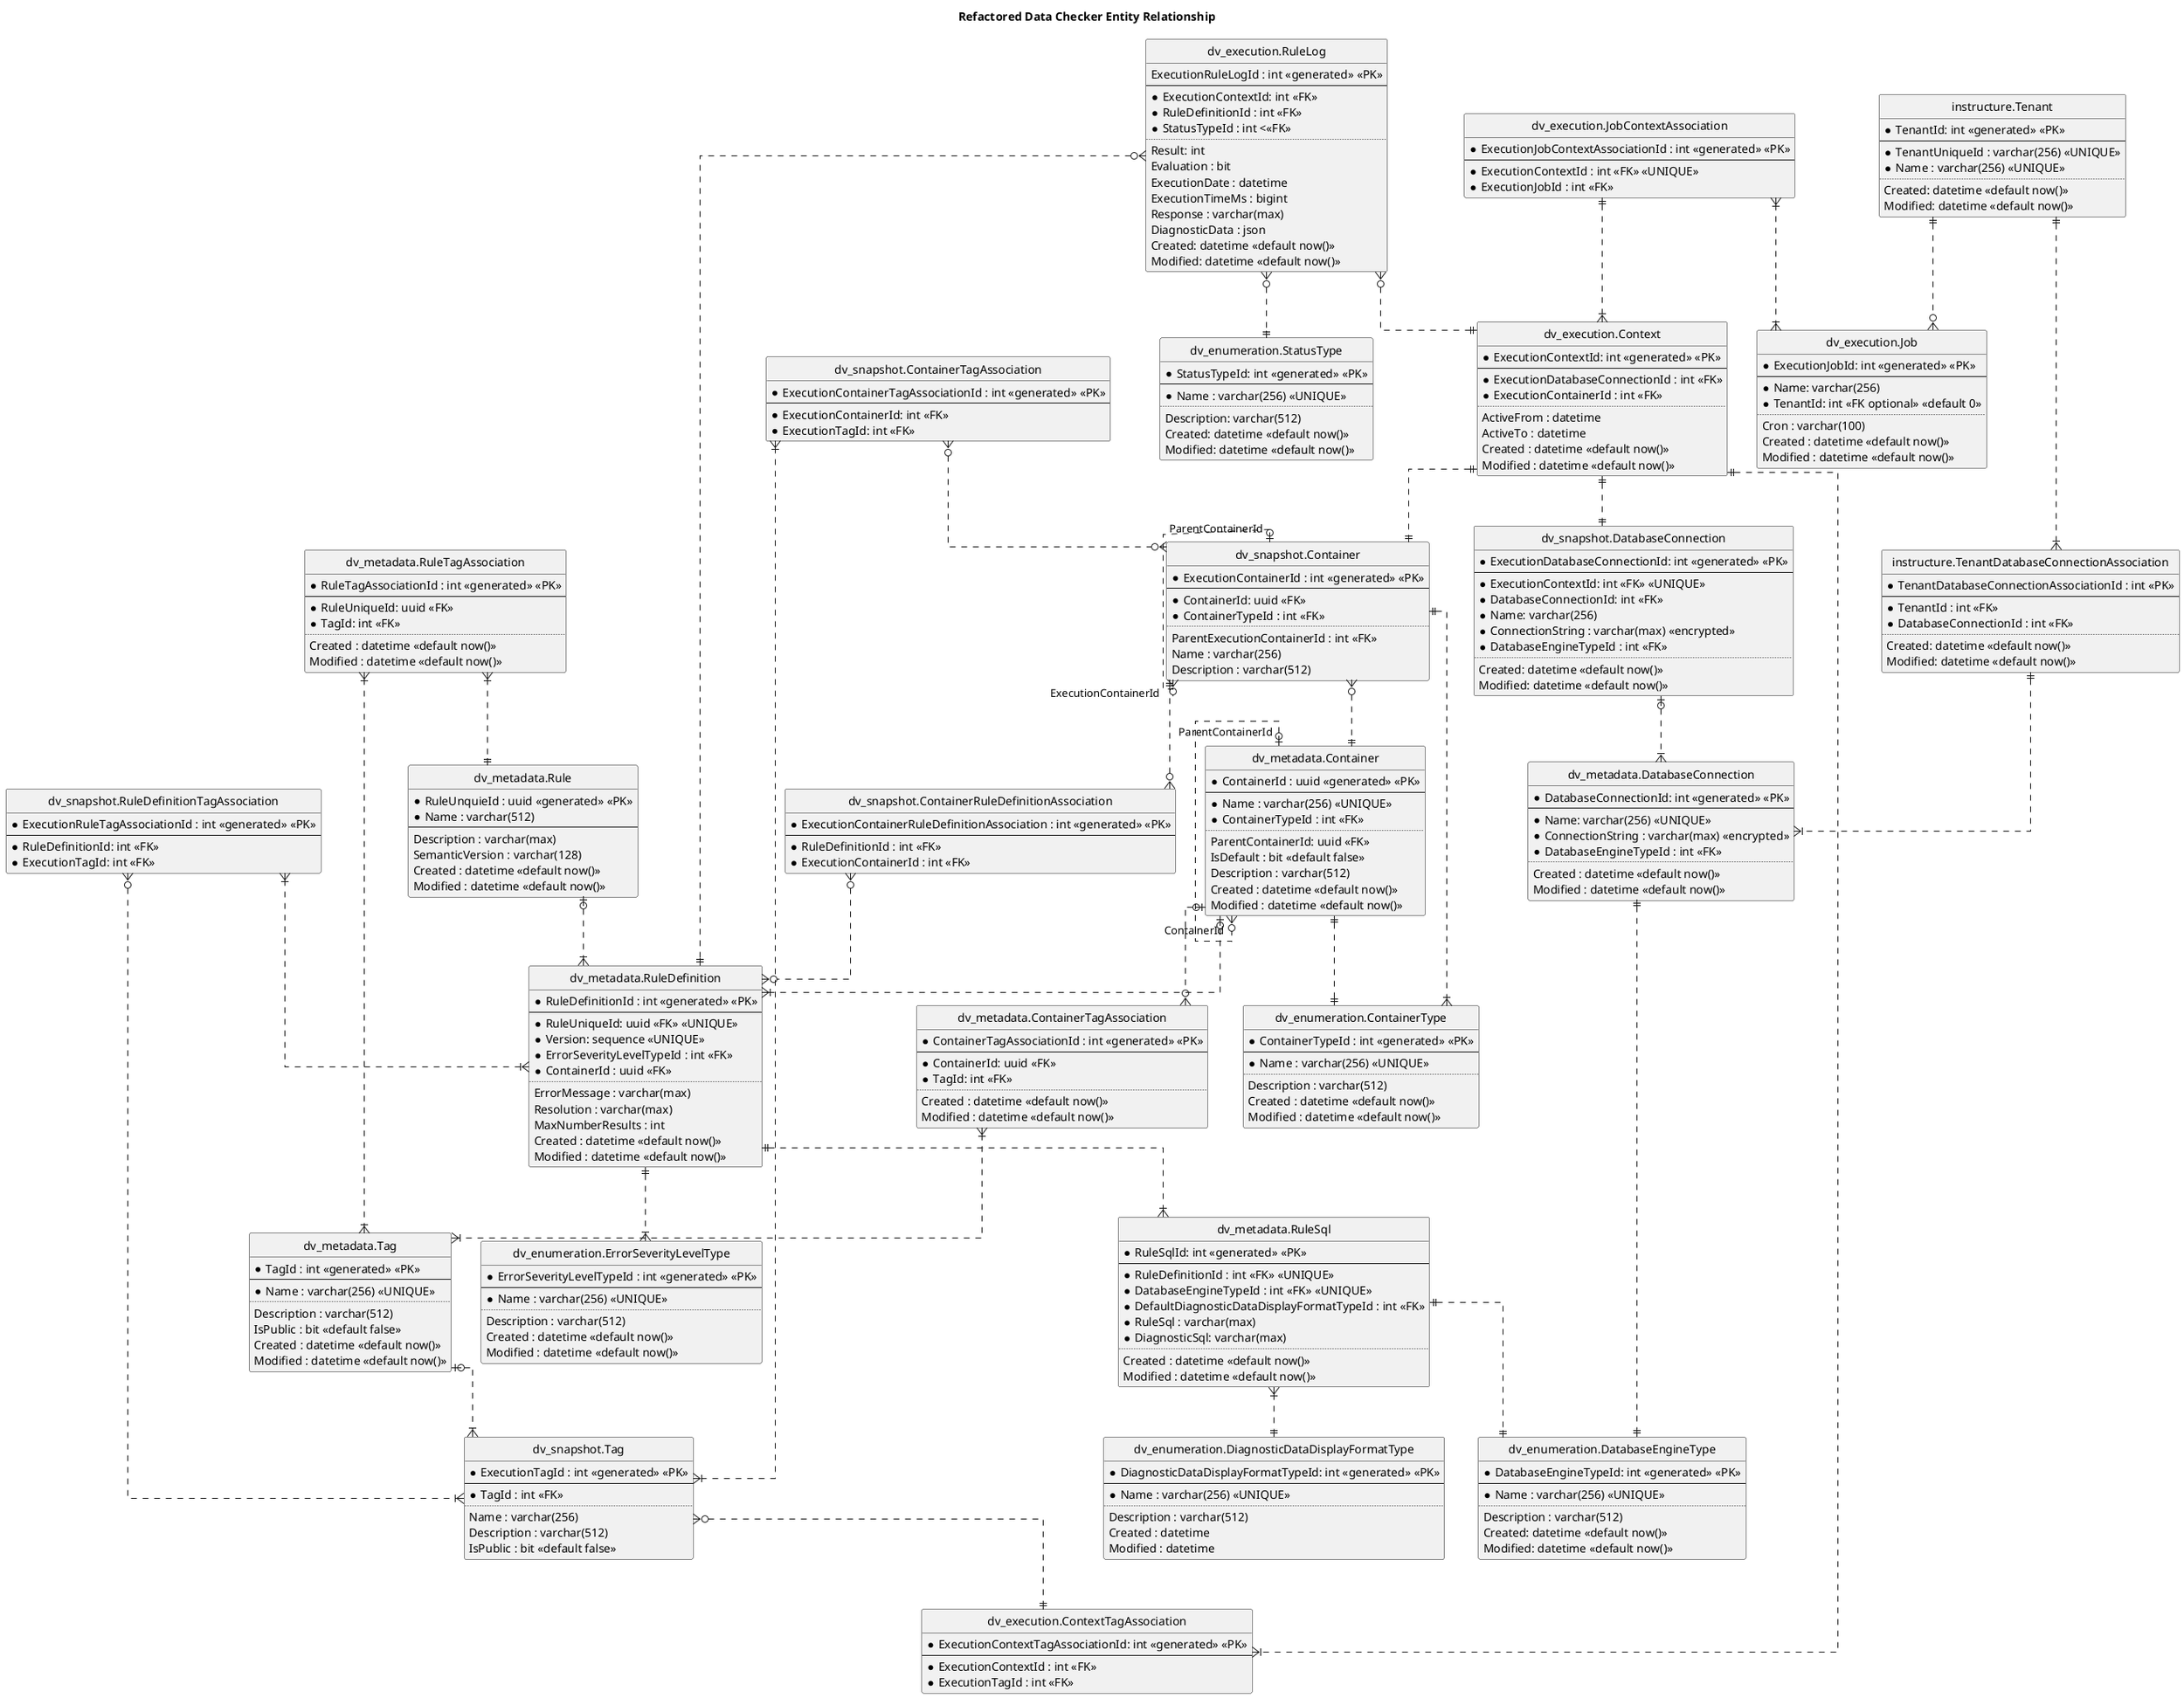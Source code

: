 @startuml
hide circle
skinparam linetype ortho

title: Refactored Data Checker Entity Relationship

' DATA VALIDATION METADATA SCHEMA
entity "dv_metadata.Container" as Containers {
    * ContainerId : uuid <<generated>> <<PK>>
    --
    * Name : varchar(256) <<UNIQUE>>
    * ContainerTypeId : int <<FK>>
    ..
    ParentContainerId: uuid <<FK>>
    IsDefault : bit <<default false>>
    Description : varchar(512)
    Created : datetime <<default now()>>
    Modified : datetime <<default now()>>
}

entity "dv_metadata.Rule" as Rule {
    * RuleUnquieId : uuid <<generated>> <<PK>>
    * Name : varchar(512)
    --
    Description : varchar(max)
    SemanticVersion : varchar(128)
    Created : datetime <<default now()>>
    Modified : datetime <<default now()>>
}

entity "dv_metadata.RuleDefinition" as Rules {
    * RuleDefinitionId : int <<generated>> <<PK>>
    --
    * RuleUniqueId: uuid <<FK>> <<UNIQUE>>
    * Version: sequence <<UNIQUE>>
    * ErrorSeverityLevelTypeId : int <<FK>>
    * ContainerId : uuid <<FK>>
    ..
    ErrorMessage : varchar(max)
    Resolution : varchar(max)
    MaxNumberResults : int
    Created : datetime <<default now()>>
    Modified : datetime <<default now()>>
}

entity "dv_metadata.RuleSql" as RuleSql {
    * RuleSqlId: int <<generated>> <<PK>>
    --
    * RuleDefinitionId : int <<FK>> <<UNIQUE>>
    * DatabaseEngineTypeId : int <<FK>> <<UNIQUE>>
    * DefaultDiagnosticDataDisplayFormatTypeId : int <<FK>>
    * RuleSql : varchar(max)
    * DiagnosticSql: varchar(max)
    ..
    Created : datetime <<default now()>>
    Modified : datetime <<default now()>>
}

entity "dv_metadata.Tag" as Tags {
    * TagId : int <<generated>> <<PK>>
    --
    * Name : varchar(256) <<UNIQUE>>
    ..
    Description : varchar(512)
    IsPublic : bit <<default false>>
    Created : datetime <<default now()>>
    Modified : datetime <<default now()>>
}

entity "dv_metadata.ContainerTagAssociation" as ContainerTagAssociations {
    * ContainerTagAssociationId : int <<generated>> <<PK>>
    --
    * ContainerId: uuid <<FK>>
    * TagId: int <<FK>>
    ..
    Created : datetime <<default now()>>
    Modified : datetime <<default now()>>
}

entity "dv_metadata.RuleTagAssociation" as RuleTagAssociations {
    * RuleTagAssociationId : int <<generated>> <<PK>>
    --
    * RuleUniqueId: uuid <<FK>>
    * TagId: int <<FK>>
    ..
    Created : datetime <<default now()>>
    Modified : datetime <<default now()>>
}

entity "dv_metadata.DatabaseConnection" as DatabaseConnections {
    * DatabaseConnectionId: int <<generated>> <<PK>>
    --
    * Name: varchar(256) <<UNIQUE>>
    * ConnectionString : varchar(max) <<encrypted>>
    * DatabaseEngineTypeId : int <<FK>>
    ..
    Created : datetime <<default now()>>
    Modified : datetime <<default now()>>
}


'SNAPSHOT SCHEMA
entity "dv_snapshot.Container" as exeContainers {
    * ExecutionContainerId : int <<generated>> <<PK>>
    --
    * ContainerId: uuid <<FK>>
    * ContainerTypeId : int <<FK>>
    ..
    ParentExecutionContainerId : int <<FK>>
    Name : varchar(256)
    Description : varchar(512)
}

entity "dv_snapshot.DatabaseConnection" as exeDatabaseConnections {
    * ExecutionDatabaseConnectionId: int <<generated>> <<PK>>
    --
    * ExecutionContextId: int <<FK>> <<UNIQUE>>
    * DatabaseConnectionId: int <<FK>>
    * Name: varchar(256)
    * ConnectionString : varchar(max) <<encrypted>>
    * DatabaseEngineTypeId : int <<FK>>
    ..
    Created: datetime <<default now()>>
    Modified: datetime <<default now()>>
}

entity "dv_snapshot.ContainerTagAssociation" as exeContainerTagAssociations {
    * ExecutionContainerTagAssociationId : int <<generated>> <<PK>>
    --
    * ExecutionContainerId: int <<FK>>
    * ExecutionTagId: int <<FK>>
}

entity "dv_snapshot.ContainerRuleDefinitionAssociation" as exeContainerRuleDefinitionAssociation {
    * ExecutionContainerRuleDefinitionAssociation : int <<generated>> <<PK>>
    --
    * RuleDefinitionId : int <<FK>>
    * ExecutionContainerId : int <<FK>>
}

entity "dv_snapshot.RuleDefinitionTagAssociation" as exeRuleTagAssociations {
    * ExecutionRuleTagAssociationId : int <<generated>> <<PK>>
    --
    * RuleDefinitionId: int <<FK>>
    * ExecutionTagId: int <<FK>>
}

entity "dv_snapshot.Tag" as exeTags {
    * ExecutionTagId : int <<generated>> <<PK>>
    --
    * TagId : int <<FK>>
    ..
    Name : varchar(256)
    Description : varchar(512)
    IsPublic : bit <<default false>>
}

' EXECUTION SCHEMA
entity "dv_execution.Context" as exeContext {
    * ExecutionContextId: int <<generated>> <<PK>>
    ---
    * ExecutionDatabaseConnectionId : int <<FK>>
    * ExecutionContainerId : int <<FK>>
    ..
    ActiveFrom : datetime
    ActiveTo : datetime
    Created : datetime <<default now()>>
    Modified : datetime <<default now()>>
}

entity "dv_execution.ContextTagAssociation" as exeContextTag {
    * ExecutionContextTagAssociationId: int <<generated>> <<PK>>
    --
    * ExecutionContextId : int <<FK>>
    * ExecutionTagId : int <<FK>>
}

' this is managed by hangfire
entity "dv_execution.Job" as exeJob {
    * ExecutionJobId: int <<generated>> <<PK>>
    --
    * Name: varchar(256)
    * TenantId: int <<FK optional>> <<default 0>>
    ..
    Cron : varchar(100)
    Created : datetime <<default now()>>
    Modified : datetime <<default now()>>
}

entity "dv_execution.JobContextAssociation" as exeJobAssociation {
    * ExecutionJobContextAssociationId : int <<generated>> <<PK>>
    --
    * ExecutionContextId : int <<FK>> <<UNIQUE>>
    * ExecutionJobId : int <<FK>>
}

entity "dv_execution.RuleLog" as exeRuleLog {
    ExecutionRuleLogId : int <<generated >> <<PK>>
    --
    * ExecutionContextId: int <<FK>>
    * RuleDefinitionId : int <<FK>>
    * StatusTypeId : int <<<FK>>
    ..
    Result: int
    Evaluation : bit
    ExecutionDate : datetime
    ExecutionTimeMs : bigint
    Response : varchar(max)
    DiagnosticData : json
    Created: datetime <<default now()>>
    Modified: datetime <<default now()>>
}

' ENUMERATION SCHEMA
entity "dv_enumeration.StatusType" as StatusType {
    * StatusTypeId: int <<generated>> <<PK>>
    ---
    * Name : varchar(256) <<UNIQUE>>
    ..
    Description: varchar(512)
    Created: datetime <<default now()>>
    Modified: datetime <<default now()>>
}

entity "dv_enumeration.DatabaseEngineType" as DatabaseEngineType {
    * DatabaseEngineTypeId: int <<generated>> <<PK>>
    --
    * Name : varchar(256) <<UNIQUE>>
    ..
    Description : varchar(512)
    Created: datetime <<default now()>>
    Modified: datetime <<default now()>>
}

entity "dv_enumeration.DiagnosticDataDisplayFormatType" as DiagnosticDataDisplayFormatType {
    * DiagnosticDataDisplayFormatTypeId: int <<generated>> <<PK>>
    --
    * Name : varchar(256) <<UNIQUE>>
    ..
    Description : varchar(512)
    Created : datetime
    Modified : datetime
}

entity "dv_enumeration.ErrorSeverityLevelType" as ErrorSeverityLevelType {
    * ErrorSeverityLevelTypeId : int <<generated>> <<PK>>
    --
    * Name : varchar(256) <<UNIQUE>>
    ..
    Description : varchar(512)
    Created : datetime <<default now()>>
    Modified : datetime <<default now()>>
}

entity "dv_enumeration.ContainerType" as ContainerType {
    * ContainerTypeId : int <<generated>> <<PK>>
    --
    * Name : varchar(256) <<UNIQUE>>
    ..
    Description : varchar(512)
    Created : datetime <<default now()>>
    Modified : datetime <<default now()>>
}

' INSTRUCUTURE SPECIFIC
entity "instructure.Tenant" as Tenant {
    *TenantId: int <<generated>> <<PK>>
    ---
    * TenantUniqueId : varchar(256) <<UNIQUE>>
    * Name : varchar(256) <<UNIQUE>>
    ..
    Created: datetime <<default now()>>
    Modified: datetime <<default now()>>
}

entity "instructure.TenantDatabaseConnectionAssociation" as TenantDatabaseConnectionAssociation {
    * TenantDatabaseConnectionAssociationId : int <<PK>>
    --
    * TenantId : int <<FK>>
    * DatabaseConnectionId : int <<FK>>
    ..
    Created: datetime <<default now()>>
    Modified: datetime <<default now()>>
}

Containers |o..|{ Rules
ContainerTagAssociations }|..|{ Tags
Containers |o..o{ ContainerTagAssociations
Containers "ParentContainerId" |o..o{ "ContainerId" Containers
Containers ||..|| ContainerType

RuleTagAssociations }|..|{ Tags
RuleTagAssociations }|..|| Rule

Rule |o..|{ Rules

RuleSql }|..|| DiagnosticDataDisplayFormatType
RuleSql ||..|| DatabaseEngineType
Rules ||..|{ RuleSql
Rules ||..|{ ErrorSeverityLevelType


exeContext ||..|| exeDatabaseConnections
exeContext ||..|| exeContainers
exeContext ||..|{ exeContextTag
exeTags }o..|| exeContextTag

exeContainers }o..|| Containers

exeContainers "ParentContainerId" |o..o{ "ExecutionContainerId" exeContainers
exeContainers ||..|{ ContainerType

exeContainers ||..o{ exeContainerRuleDefinitionAssociation
exeContainerRuleDefinitionAssociation }o..o{ Rules

exeDatabaseConnections |o..|{ DatabaseConnections

DatabaseConnections ||..|| DatabaseEngineType

exeJobAssociation ||..|{ exeContext
exeJobAssociation }|..|{ exeJob

exeContainerTagAssociations }|..|{ exeTags
exeContainerTagAssociations }o..o{ exeContainers

exeRuleTagAssociations }o..|{ exeTags
exeRuleTagAssociations }|..|{ Rules

Tags |o..|{ exeTags

exeRuleLog }o..|| Rules
exeRuleLog }o..|| StatusType
exeRuleLog }o..|| exeContext

TenantDatabaseConnectionAssociation ||..|{ DatabaseConnections
Tenant ||..o{ exeJob
Tenant ||..|{ TenantDatabaseConnectionAssociation

@enduml
